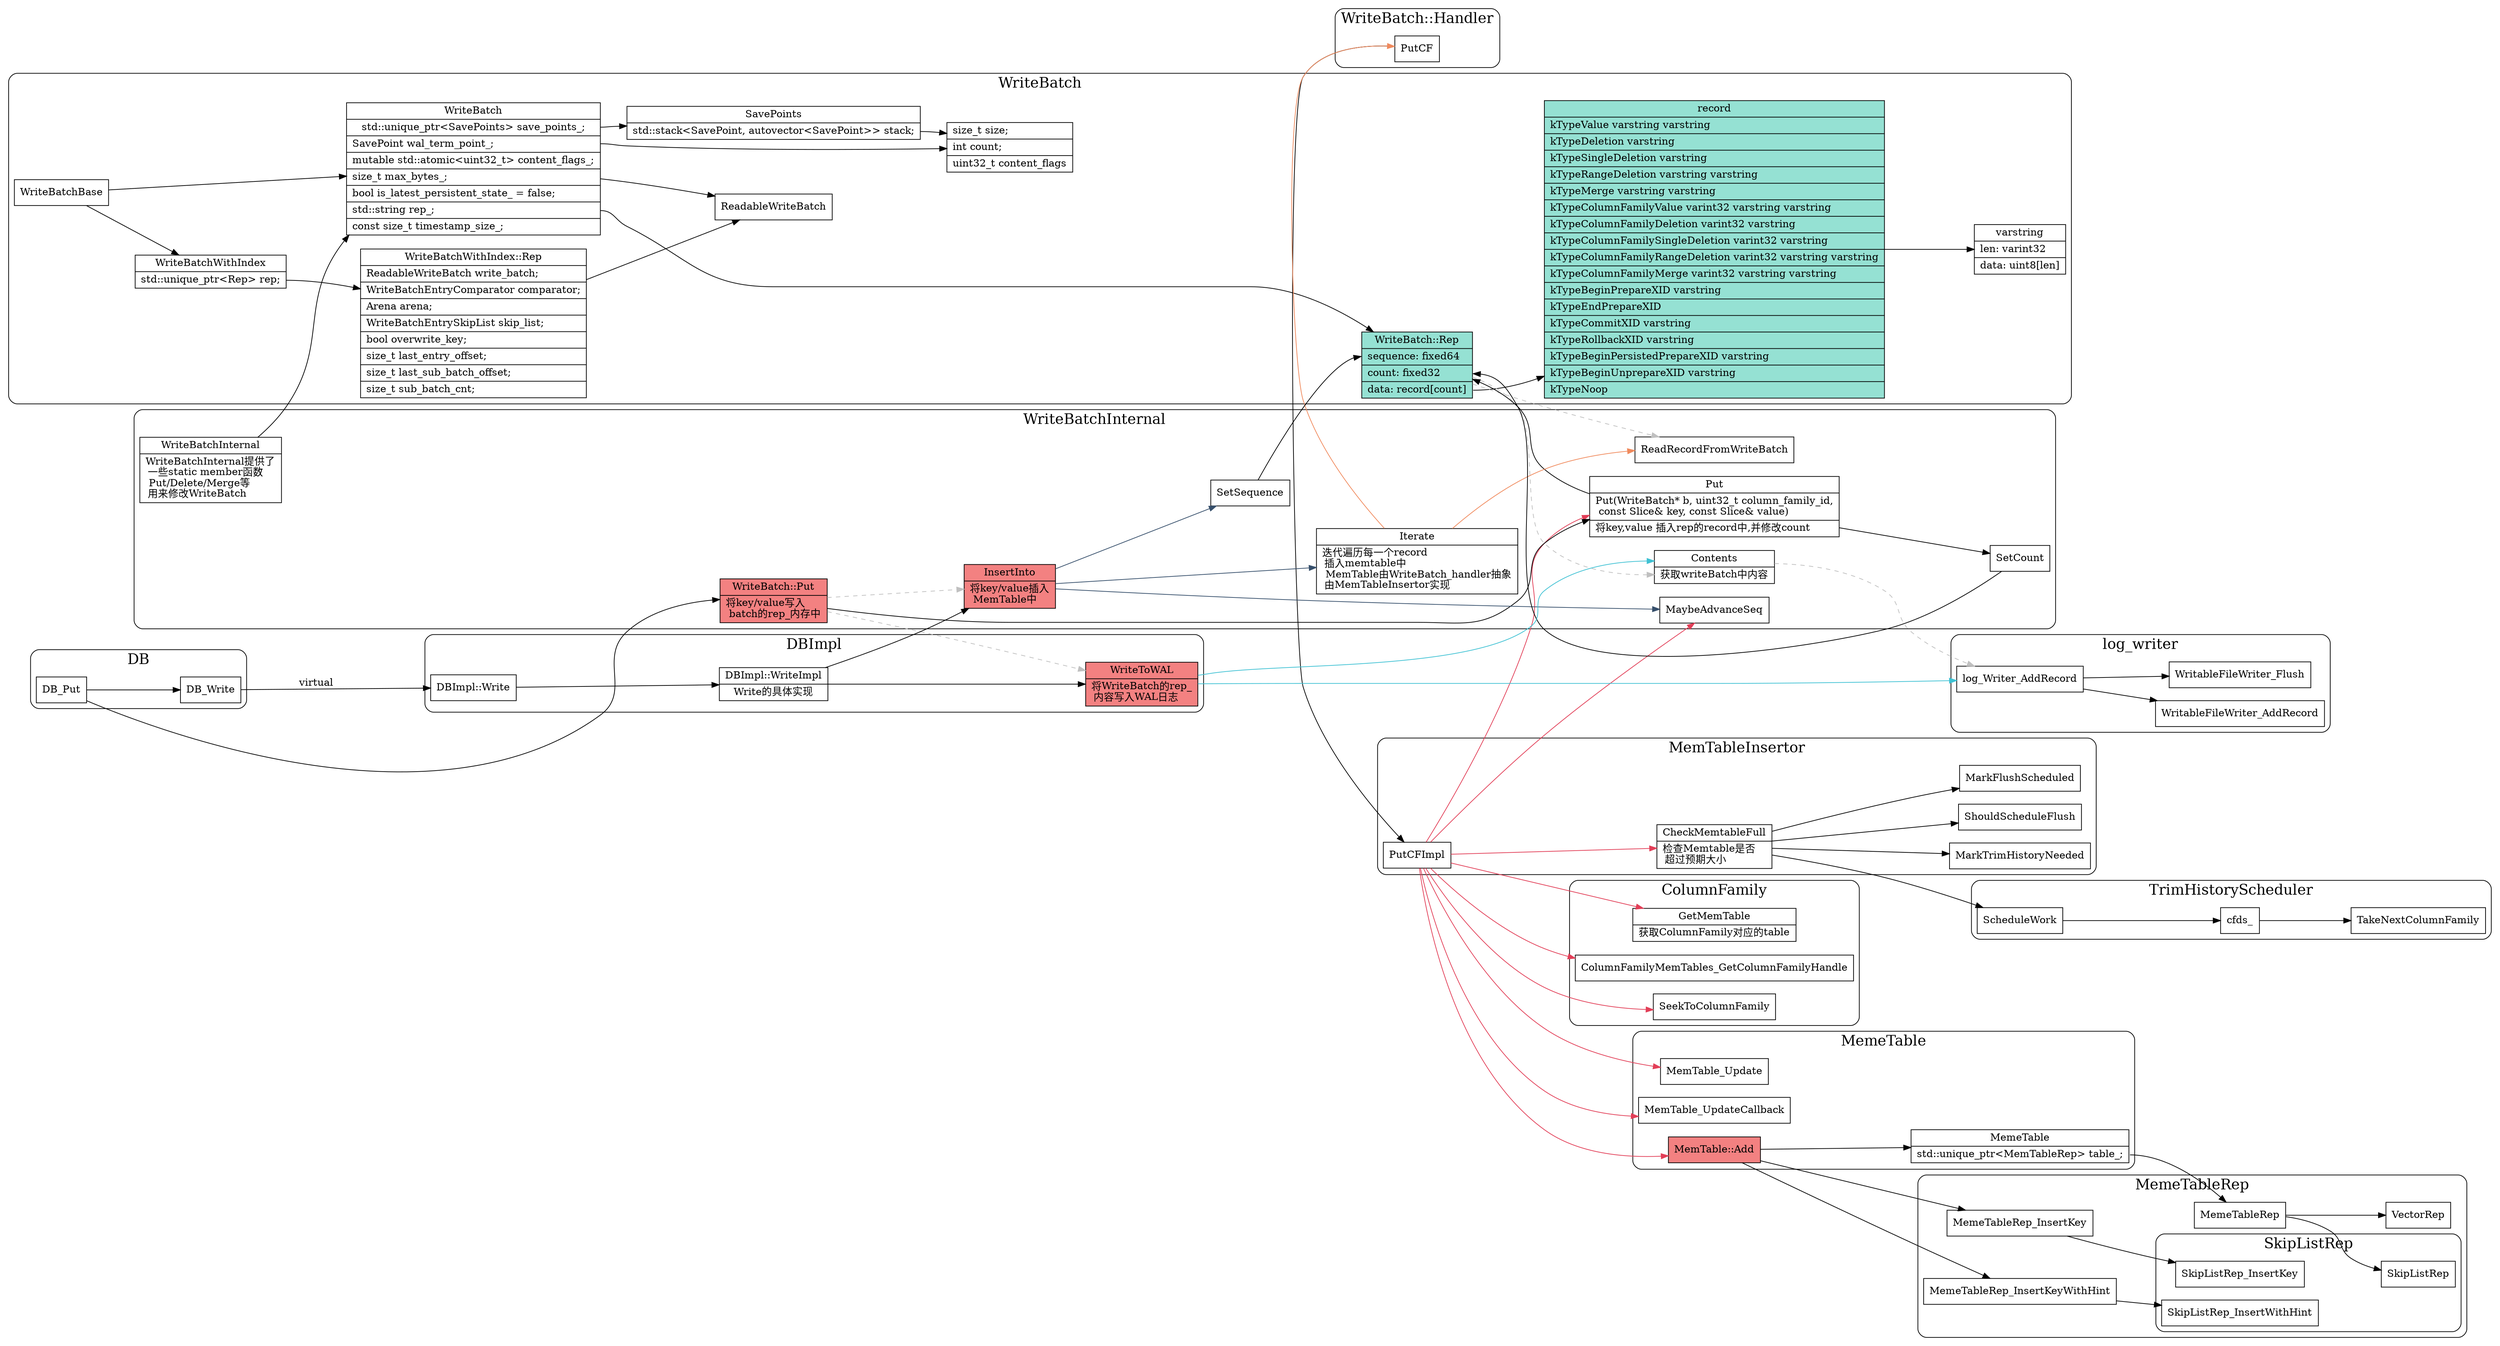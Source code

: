 digraph write_batch {
  node[shape=box;];
  newrank=true;
  rankdir=LR;
  subgraph cluster_WriteBatch {
    graph[label="WriteBatch";fontsize=20;style=rounded];
    
    WriteBatchBase -> {
      WriteBatch;
      WriteBatchWithIndex;
    }

    WriteBatch[
      shape="record";
      label="{{
        WriteBatch|
          <SavePoints> std::unique_ptr\<SavePoints\> save_points_;|
          <SavePoint> SavePoint wal_term_point_;\l|
          mutable std::atomic\<uint32_t\> content_flags_;\l|
          size_t max_bytes_;\l|
          bool is_latest_persistent_state_ = false;\l|
          <rep> std::string rep_; \l|
          const size_t timestamp_size_;\l
      }}";
    ];
    WriteBatch -> ReadableWriteBatch;
    WriteBatch:rep -> WriteBatch_Rep;
    WriteBatch:SavePoint -> SavePoint;
    WriteBatch:SavePoints -> SavePoints;

    WriteBatch_Rep[
      shape="record";
      style="filled";
      fillcolor="#95e1d3";
      label="{{
        WriteBatch::Rep|
        <sequnce> sequence: fixed64\l|
        <count> count: fixed32\l|
        <record> data: record[count]\l
      }}";
    ];

    WriteBatch_Rep:record -> record;

    record[
      shape="record";
      style="filled";
      fillcolor="#95e1d3";
      label="{{
        record|
        kTypeValue varstring varstring\l|
        kTypeDeletion varstring\l|
        kTypeSingleDeletion varstring\l|
        kTypeRangeDeletion varstring varstring\l|
        kTypeMerge varstring varstring\l|
        kTypeColumnFamilyValue varint32 varstring varstring\l|
        kTypeColumnFamilyDeletion varint32 varstring\l|
        kTypeColumnFamilySingleDeletion varint32 varstring\l|
        kTypeColumnFamilyRangeDeletion varint32 varstring varstring\l|
        kTypeColumnFamilyMerge varint32 varstring varstring\l|
        kTypeBeginPrepareXID varstring\l|
        kTypeEndPrepareXID\l|
        kTypeCommitXID varstring\l|
        kTypeRollbackXID varstring\l|
        kTypeBeginPersistedPrepareXID varstring\l|
        kTypeBeginUnprepareXID varstring\l|
        kTypeNoop\l
      }}";
    ];
    varstring[
      shape="record";
      label="{{
        varstring|
        len: varint32\l|
        data: uint8[len]\l
      }}";
    ];
    record -> varstring;
    SavePoints[
      shape="record";
      label="{{
        SavePoints|
          <SavePoint> std::stack\<SavePoint, autovector\<SavePoint\>\> stack;
      }}";
    ];
    SavePoints:SavePoint -> SavePoint;
    SavePoint[
      shape="record";
      label="{{
        size_t size;\l|
        int count;\l|
        uint32_t content_flags\l
      }}";
    ];

    //WriteBatchWithIndex
    WriteBatchWithIndex[
      shape="record";
      label="{{
        WriteBatchWithIndex|
          <Rep> std::unique_ptr\<Rep\> rep;\l
      }}";
    ];
    WriteBatchWithIndex:Rep -> WriteBatchWithIndex_Rep;
    WriteBatchWithIndex_Rep[
      shape="record";
      label="{{
        WriteBatchWithIndex::Rep|
          <ReadableWriteBatch> ReadableWriteBatch write_batch;\l|
          WriteBatchEntryComparator comparator;\l|
          Arena arena;\l|
          WriteBatchEntrySkipList skip_list;\l|
          bool overwrite_key;\l|
          size_t last_entry_offset;\l|
          size_t last_sub_batch_offset;\l|
          size_t sub_batch_cnt;\l
      }}";
    ];
    WriteBatchWithIndex_Rep -> ReadableWriteBatch;
  };
  WriteBatch_Rep -> ReadRecordFromWriteBatch[style=dashed;color=gray];
  subgraph cluster_FlushScheduler {
    graph[label="TrimHistoryScheduler";fontsize=20;style=rounded];
    ScheduleWork -> {
    cfds_
    }
    cfds_ -> TakeNextColumnFamily 
  };

  subgraph cluster_ColumnFamily {
    graph[label="ColumnFamily";fontsize=20;style=rounded];
    ColumnFamilyMemTables_GetMemTable[
      shape="record";
      label="{{
        GetMemTable|
        获取ColumnFamily对应的table\l
      }}";
    ];
    ColumnFamilyMemTables_GetColumnFamilyHandle;
    SeekToColumnFamily;
  };

  subgraph cluster_MembleInsertor {
    graph[label="MemTableInsertor";fontsize=20;style=rounded];
    MemTableInserter_PutCFImpl; 
    MemTableInserter_PutCFImpl[
      shape="record";
      label="{{
        PutCFImpl
      }}";
    ];
    CheckMemtableFull[
      shape="record";
      label="{{
        CheckMemtableFull|
        检查Memtable是否\l 
        超过预期大小\l
      }}";
    ];
    CheckMemtableFull -> {
      ScheduleWork;
      MarkTrimHistoryNeeded;
      ShouldScheduleFlush;
      MarkFlushScheduled;
    };
  };
  PutCF -> MemTableInserter_PutCFImpl;
  MemTableInserter_PutCFImpl -> {
    Put;
    ColumnFamilyMemTables_GetMemTable;
    ColumnFamilyMemTables_GetColumnFamilyHandle;
    SeekToColumnFamily;
    MemTable_Add;
    MemTable_Update;
    MemTable_UpdateCallback;
    MaybeAdvanceSeq;
    CheckMemtableFull;
  }[color="#e23e57"];

  subgraph cluster_MemeTableRep {
    graph[label="MemeTableRep";fontsize=20;style=rounded];
    MemeTableRep -> {
      VectorRep;
      SkipListRep;
    }
    MemeTableRep_InsertKey -> SkipListRep_InsertKey;
    MemeTableRep_InsertKeyWithHint -> SkipListRep_InsertWithHint;

    subgraph cluster_SkipListRep {
      graph[label="SkipListRep";fontsize=20;style=rounded];
      SkipListRep;
      SkipListRep_InsertKey;
      SkipListRep_InsertWithHint;
      
    };
  };
  subgraph cluster_MemeTable {
    graph[label="MemeTable";fontsize=20;style=rounded];
    MemeTable[
      shape="record";
      label="{{
        MemeTable|
          <MemeTableRep> std::unique_ptr\<MemTableRep\> table_;
      }}";
    ];
    MemTable_Add[
      fillcolor="#f38181";
      style=filled;
      shape="record";
      label="{{
        MemTable::Add
      }}";
    ];
    MemeTable:MemeTableRep -> MemeTableRep;
    MemTable_Add -> {
      MemeTable;
      MemeTableRep_InsertKey;
      MemeTableRep_InsertKeyWithHint;
    }
    MemTable_Add;
    MemTable_Update;
    MemTable_UpdateCallback;
  };

  subgraph cluster_WriteBatch_Handler {
    graph[label="WriteBatch::Handler";fontsize=20;style=rounded];
    PutCF;
  };

  WriteBatch_Rep -> Contents[style=dashed;color=gray];
  subgraph cluster_WriteBatchInternal {
    graph[label="WriteBatchInternal";fontsize=20;style=rounded];
    WriteBatch_Put[
      fillcolor="#f38181";
      style=filled;
      shape="record";
      label="{{
        WriteBatch::Put|
        将key/value写入\l 
        batch的rep_内存中\l
      }}";
    ];
    WriteBatchInternal[
      shape="record";
      label="{{
        WriteBatchInternal|
        WriteBatchInternal提供了\l 
        一些static member函数\l
        Put/Delete/Merge等\l
        用来修改WriteBatch\l
      }}";
    ];
    Put[
      shape="record";
      label="{{
        Put|
          Put(WriteBatch* b, uint32_t column_family_id,\l
              const Slice& key, const Slice& value) \l|
        将key,value 插入rep的record中,并修改count\l
      }}";
    ];
    Contents[
      shape="record";
      label="{{
        Contents|
        获取writeBatch中内容
      }}";
    ];
    InsertInto[
      fillcolor="#f38181";
      style=filled;
      shape="record";
      label="{{
        InsertInto|
        将key/value插入\l 
        MemTable中\l
      }}";
    ];
    Iterate[
      shape="record";
      label="{{
        Iterate|
        迭代遍历每一个record\l
        插入memtable中\l
        MemTable由WriteBatch_handler抽象\l
        由MemTableInsertor实现\l
      }}";
    ];
    WriteBatchInternal -> WriteBatch;
    SetCount -> WriteBatch_Rep:count;
    SetSequence -> WriteBatch_Rep:sequnce;
    Put -> {
      SetCount;
      WriteBatch_Rep:record;
    }
    InsertInto -> {
      SetSequence;
      Iterate;
      MaybeAdvanceSeq;
    }[color="#364f6b"];
    Iterate -> {
      ReadRecordFromWriteBatch;
      PutCF;
    }[color="#f08a5d"];
  };
  subgraph cluster_log_writer {
    graph[label="log_writer";fontsize=20;style=rounded];
    log_Writer_AddRecord -> {
      WritableFileWriter_AddRecord;
      WritableFileWriter_Flush;
    }
  };
  subgraph cluster_DBImpl {
    graph[label="DBImpl";fontsize=20;style=rounded];
    DBImpl_Write[
      shape="record";
      label="{{
        DBImpl::Write
      }}";
    ];
    DBImpl_WriteImpl[
      shape="record";
      label="{{
        DBImpl::WriteImpl|
        Write的具体实现
      }}";
    ];
    WriteToWAL[
      fillcolor="#f38181";
      style=filled;
      shape="record";
      label="{{
        WriteToWAL|
        将WriteBatch的rep_\l
        内容写入WAL日志\l
      }}";
    ];
    DBImpl_Write -> DBImpl_WriteImpl -> {
      InsertInto;
      WriteToWAL;
    }
    WriteToWAL -> {
      Contents;
      log_Writer_AddRecord;
    }[color="#3ec1d3"];
  };
  subgraph cluster_DB {
    graph[label="DB";fontsize=20;style=rounded];
    DB_Write -> DBImpl_Write[label=virtual];
    DB_Put -> WriteBatch_Put -> Put;
    DB_Put -> DB_Write;
  };

  {
    edge[style=dashed;color=gray];
    WriteBatch_Put -> {
      WriteToWAL;
      InsertInto;
    }
    Contents -> log_Writer_AddRecord;
  }
  {rank=same;DB_Put;WriteBatchBase}
  {rank=same;Iterate;WriteBatch_Rep;PutCF;MemTableInserter_PutCFImpl}
}
